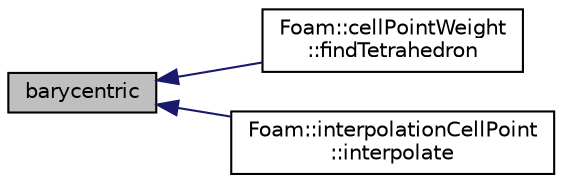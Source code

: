 digraph "barycentric"
{
  bgcolor="transparent";
  edge [fontname="Helvetica",fontsize="10",labelfontname="Helvetica",labelfontsize="10"];
  node [fontname="Helvetica",fontsize="10",shape=record];
  rankdir="LR";
  Node1 [label="barycentric",height=0.2,width=0.4,color="black", fillcolor="grey75", style="filled", fontcolor="black"];
  Node1 -> Node2 [dir="back",color="midnightblue",fontsize="10",style="solid",fontname="Helvetica"];
  Node2 [label="Foam::cellPointWeight\l::findTetrahedron",height=0.2,width=0.4,color="black",URL="$a00220.html#aecec3ccb37ced505c339363e0803800a"];
  Node1 -> Node3 [dir="back",color="midnightblue",fontsize="10",style="solid",fontname="Helvetica"];
  Node3 [label="Foam::interpolationCellPoint\l::interpolate",height=0.2,width=0.4,color="black",URL="$a01146.html#a4a56ec9409ef523b3d284d4a8b1866c4",tooltip="Interpolate field to the given point in the tetrahedron. "];
}
